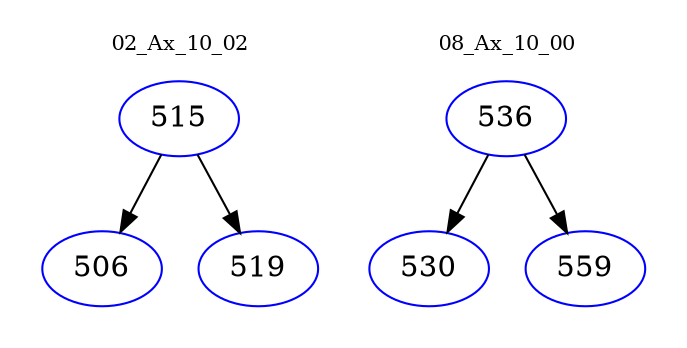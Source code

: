 digraph{
subgraph cluster_0 {
color = white
label = "02_Ax_10_02";
fontsize=10;
T0_515 [label="515", color="blue"]
T0_515 -> T0_506 [color="black"]
T0_506 [label="506", color="blue"]
T0_515 -> T0_519 [color="black"]
T0_519 [label="519", color="blue"]
}
subgraph cluster_1 {
color = white
label = "08_Ax_10_00";
fontsize=10;
T1_536 [label="536", color="blue"]
T1_536 -> T1_530 [color="black"]
T1_530 [label="530", color="blue"]
T1_536 -> T1_559 [color="black"]
T1_559 [label="559", color="blue"]
}
}
